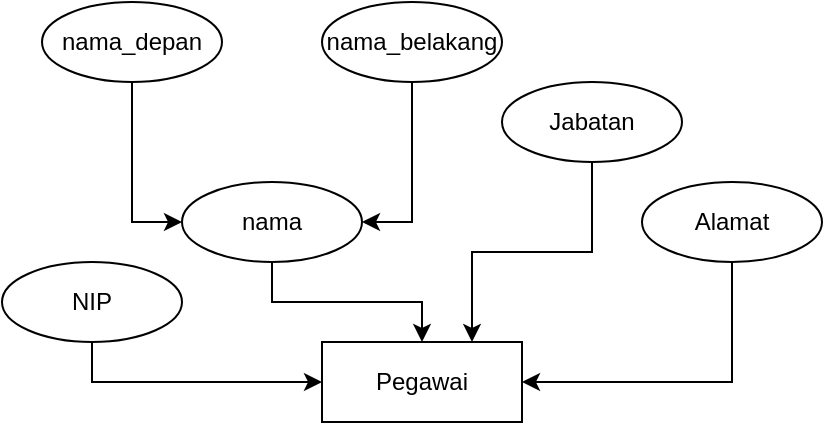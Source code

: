 <mxfile version="13.10.0" type="github">
  <diagram id="gj8yxHu3S_4FRRV1vKiW" name="Page-1">
    <mxGraphModel dx="552" dy="473" grid="1" gridSize="10" guides="1" tooltips="1" connect="1" arrows="1" fold="1" page="1" pageScale="1" pageWidth="850" pageHeight="1100" math="0" shadow="0">
      <root>
        <mxCell id="0" />
        <mxCell id="1" parent="0" />
        <mxCell id="kXx_nYdvZnYu2SWyNmIj-1" value="Pegawai" style="whiteSpace=wrap;html=1;align=center;" vertex="1" parent="1">
          <mxGeometry x="370" y="280" width="100" height="40" as="geometry" />
        </mxCell>
        <mxCell id="kXx_nYdvZnYu2SWyNmIj-7" style="edgeStyle=orthogonalEdgeStyle;rounded=0;orthogonalLoop=1;jettySize=auto;html=1;entryX=0;entryY=0.5;entryDx=0;entryDy=0;" edge="1" parent="1" source="kXx_nYdvZnYu2SWyNmIj-2" target="kXx_nYdvZnYu2SWyNmIj-4">
          <mxGeometry relative="1" as="geometry" />
        </mxCell>
        <mxCell id="kXx_nYdvZnYu2SWyNmIj-2" value="nama_depan" style="ellipse;whiteSpace=wrap;html=1;" vertex="1" parent="1">
          <mxGeometry x="230" y="110" width="90" height="40" as="geometry" />
        </mxCell>
        <mxCell id="kXx_nYdvZnYu2SWyNmIj-6" style="edgeStyle=orthogonalEdgeStyle;rounded=0;orthogonalLoop=1;jettySize=auto;html=1;entryX=1;entryY=0.5;entryDx=0;entryDy=0;" edge="1" parent="1" source="kXx_nYdvZnYu2SWyNmIj-3" target="kXx_nYdvZnYu2SWyNmIj-4">
          <mxGeometry relative="1" as="geometry" />
        </mxCell>
        <mxCell id="kXx_nYdvZnYu2SWyNmIj-3" value="nama_belakang" style="ellipse;whiteSpace=wrap;html=1;" vertex="1" parent="1">
          <mxGeometry x="370" y="110" width="90" height="40" as="geometry" />
        </mxCell>
        <mxCell id="kXx_nYdvZnYu2SWyNmIj-8" style="edgeStyle=orthogonalEdgeStyle;rounded=0;orthogonalLoop=1;jettySize=auto;html=1;entryX=0.5;entryY=0;entryDx=0;entryDy=0;" edge="1" parent="1" source="kXx_nYdvZnYu2SWyNmIj-4" target="kXx_nYdvZnYu2SWyNmIj-1">
          <mxGeometry relative="1" as="geometry" />
        </mxCell>
        <mxCell id="kXx_nYdvZnYu2SWyNmIj-4" value="nama" style="ellipse;whiteSpace=wrap;html=1;" vertex="1" parent="1">
          <mxGeometry x="300" y="200" width="90" height="40" as="geometry" />
        </mxCell>
        <mxCell id="kXx_nYdvZnYu2SWyNmIj-10" style="edgeStyle=orthogonalEdgeStyle;rounded=0;orthogonalLoop=1;jettySize=auto;html=1;entryX=0.75;entryY=0;entryDx=0;entryDy=0;" edge="1" parent="1" source="kXx_nYdvZnYu2SWyNmIj-9" target="kXx_nYdvZnYu2SWyNmIj-1">
          <mxGeometry relative="1" as="geometry" />
        </mxCell>
        <mxCell id="kXx_nYdvZnYu2SWyNmIj-9" value="Jabatan" style="ellipse;whiteSpace=wrap;html=1;" vertex="1" parent="1">
          <mxGeometry x="460" y="150" width="90" height="40" as="geometry" />
        </mxCell>
        <mxCell id="kXx_nYdvZnYu2SWyNmIj-12" style="edgeStyle=orthogonalEdgeStyle;rounded=0;orthogonalLoop=1;jettySize=auto;html=1;entryX=1;entryY=0.5;entryDx=0;entryDy=0;" edge="1" parent="1" source="kXx_nYdvZnYu2SWyNmIj-11" target="kXx_nYdvZnYu2SWyNmIj-1">
          <mxGeometry relative="1" as="geometry">
            <Array as="points">
              <mxPoint x="575" y="300" />
            </Array>
          </mxGeometry>
        </mxCell>
        <mxCell id="kXx_nYdvZnYu2SWyNmIj-11" value="Alamat" style="ellipse;whiteSpace=wrap;html=1;" vertex="1" parent="1">
          <mxGeometry x="530" y="200" width="90" height="40" as="geometry" />
        </mxCell>
        <mxCell id="kXx_nYdvZnYu2SWyNmIj-14" style="edgeStyle=orthogonalEdgeStyle;rounded=0;orthogonalLoop=1;jettySize=auto;html=1;entryX=0;entryY=0.5;entryDx=0;entryDy=0;" edge="1" parent="1" source="kXx_nYdvZnYu2SWyNmIj-13" target="kXx_nYdvZnYu2SWyNmIj-1">
          <mxGeometry relative="1" as="geometry">
            <Array as="points">
              <mxPoint x="255" y="300" />
            </Array>
          </mxGeometry>
        </mxCell>
        <mxCell id="kXx_nYdvZnYu2SWyNmIj-13" value="NIP" style="ellipse;whiteSpace=wrap;html=1;" vertex="1" parent="1">
          <mxGeometry x="210" y="240" width="90" height="40" as="geometry" />
        </mxCell>
      </root>
    </mxGraphModel>
  </diagram>
</mxfile>
